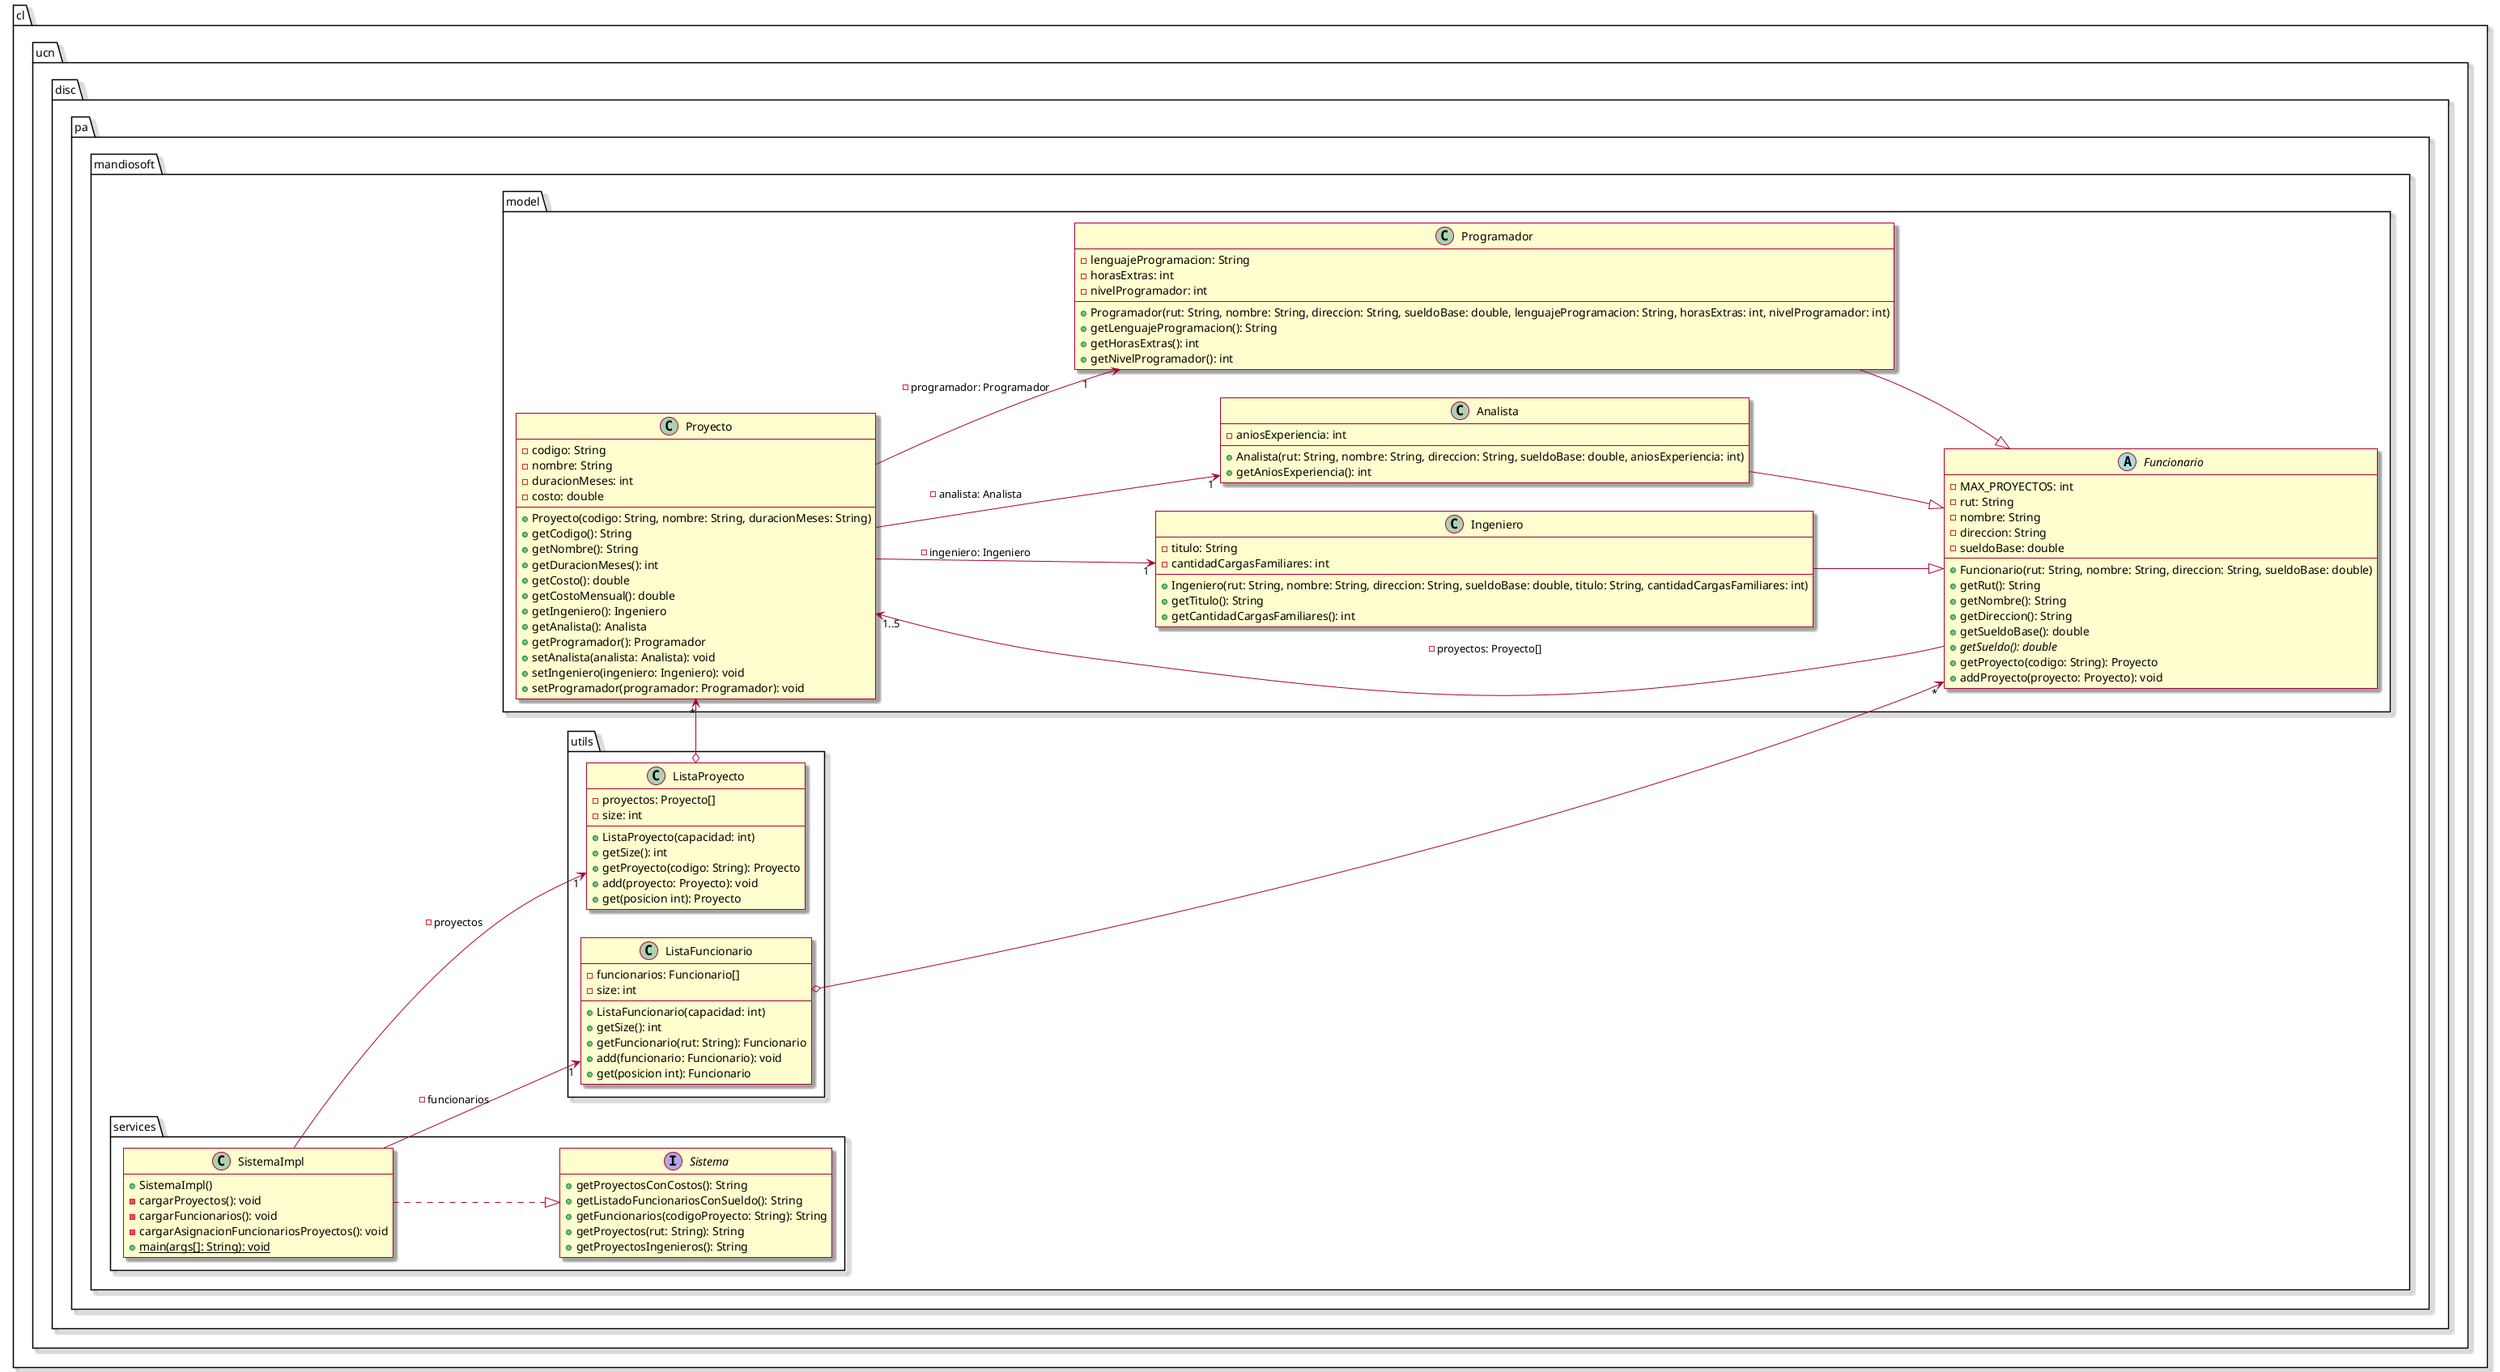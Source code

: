 @startuml
left to right direction
hide empty members
skin rose

package cl.ucn.disc.pa.mandiosoft {

    package model {

        abstract class Funcionario {
            - MAX_PROYECTOS: int
            - rut: String
            - nombre: String
            - direccion: String
            - sueldoBase: double
            + Funcionario(rut: String, nombre: String, direccion: String, sueldoBase: double)
            + getRut(): String
            + getNombre(): String
            + getDireccion(): String
            + getSueldoBase(): double
            + {abstract} getSueldo(): double
            + getProyecto(codigo: String): Proyecto
            + addProyecto(proyecto: Proyecto): void
        }

        class Ingeniero {
            - titulo: String
            - cantidadCargasFamiliares: int
            + Ingeniero(rut: String, nombre: String, direccion: String, sueldoBase: double, titulo: String, cantidadCargasFamiliares: int)
            + getTitulo(): String
            + getCantidadCargasFamiliares(): int
        }
        Ingeniero --|> Funcionario

        class Analista {
            - aniosExperiencia: int
            + Analista(rut: String, nombre: String, direccion: String, sueldoBase: double, aniosExperiencia: int)
            + getAniosExperiencia(): int
        }
        Analista --|> Funcionario

        class Programador {
            - lenguajeProgramacion: String
            - horasExtras: int
            - nivelProgramador: int
            + Programador(rut: String, nombre: String, direccion: String, sueldoBase: double, lenguajeProgramacion: String, horasExtras: int, nivelProgramador: int)
            + getLenguajeProgramacion(): String
            + getHorasExtras(): int
            + getNivelProgramador(): int
        }
        Programador --|> Funcionario

        class Proyecto {
            - codigo: String
            - nombre: String
            - duracionMeses: int
            - costo: double
            + Proyecto(codigo: String, nombre: String, duracionMeses: String)
            + getCodigo(): String
            + getNombre(): String
            + getDuracionMeses(): int
            + getCosto(): double
            + getCostoMensual(): double
            + getIngeniero(): Ingeniero
            + getAnalista(): Analista
            + getProgramador(): Programador
            + setAnalista(analista: Analista): void
            + setIngeniero(ingeniero: Ingeniero): void
            + setProgramador(programador: Programador): void
        }
        Proyecto --> "1" Ingeniero: - ingeniero: Ingeniero
        Proyecto --> "1" Analista: - analista: Analista
        Proyecto --> "1" Programador: - programador: Programador
        Proyecto "1..5" <-- Funcionario: - proyectos: Proyecto[]
    }

    package services {

        interface Sistema {
            + getProyectosConCostos(): String
            + getListadoFuncionariosConSueldo(): String
            + getFuncionarios(codigoProyecto: String): String
            + getProyectos(rut: String): String
            + getProyectosIngenieros(): String
        }

        class SistemaImpl {
            + SistemaImpl()
            - cargarProyectos(): void
            - cargarFuncionarios(): void
            - cargarAsignacionFuncionariosProyectos(): void
            + {static} main(args[]: String): void
        }
        SistemaImpl ..|> Sistema
    }

    package utils {
        class ListaFuncionario {
            - funcionarios: Funcionario[]
            - size: int
            + ListaFuncionario(capacidad: int)
            + getSize(): int
            + getFuncionario(rut: String): Funcionario
            + add(funcionario: Funcionario): void
            + get(posicion int): Funcionario
        }
        ListaFuncionario o-> "*" Funcionario
        SistemaImpl --> "1" ListaFuncionario: - funcionarios

        class ListaProyecto {
            - proyectos: Proyecto[]
            - size: int
            + ListaProyecto(capacidad: int)
            + getSize(): int
            + getProyecto(codigo: String): Proyecto
            + add(proyecto: Proyecto): void
            + get(posicion int): Proyecto
        }
        ListaProyecto o-> "*" Proyecto
        SistemaImpl --> "1" ListaProyecto: - proyectos

    }
}


@enduml
